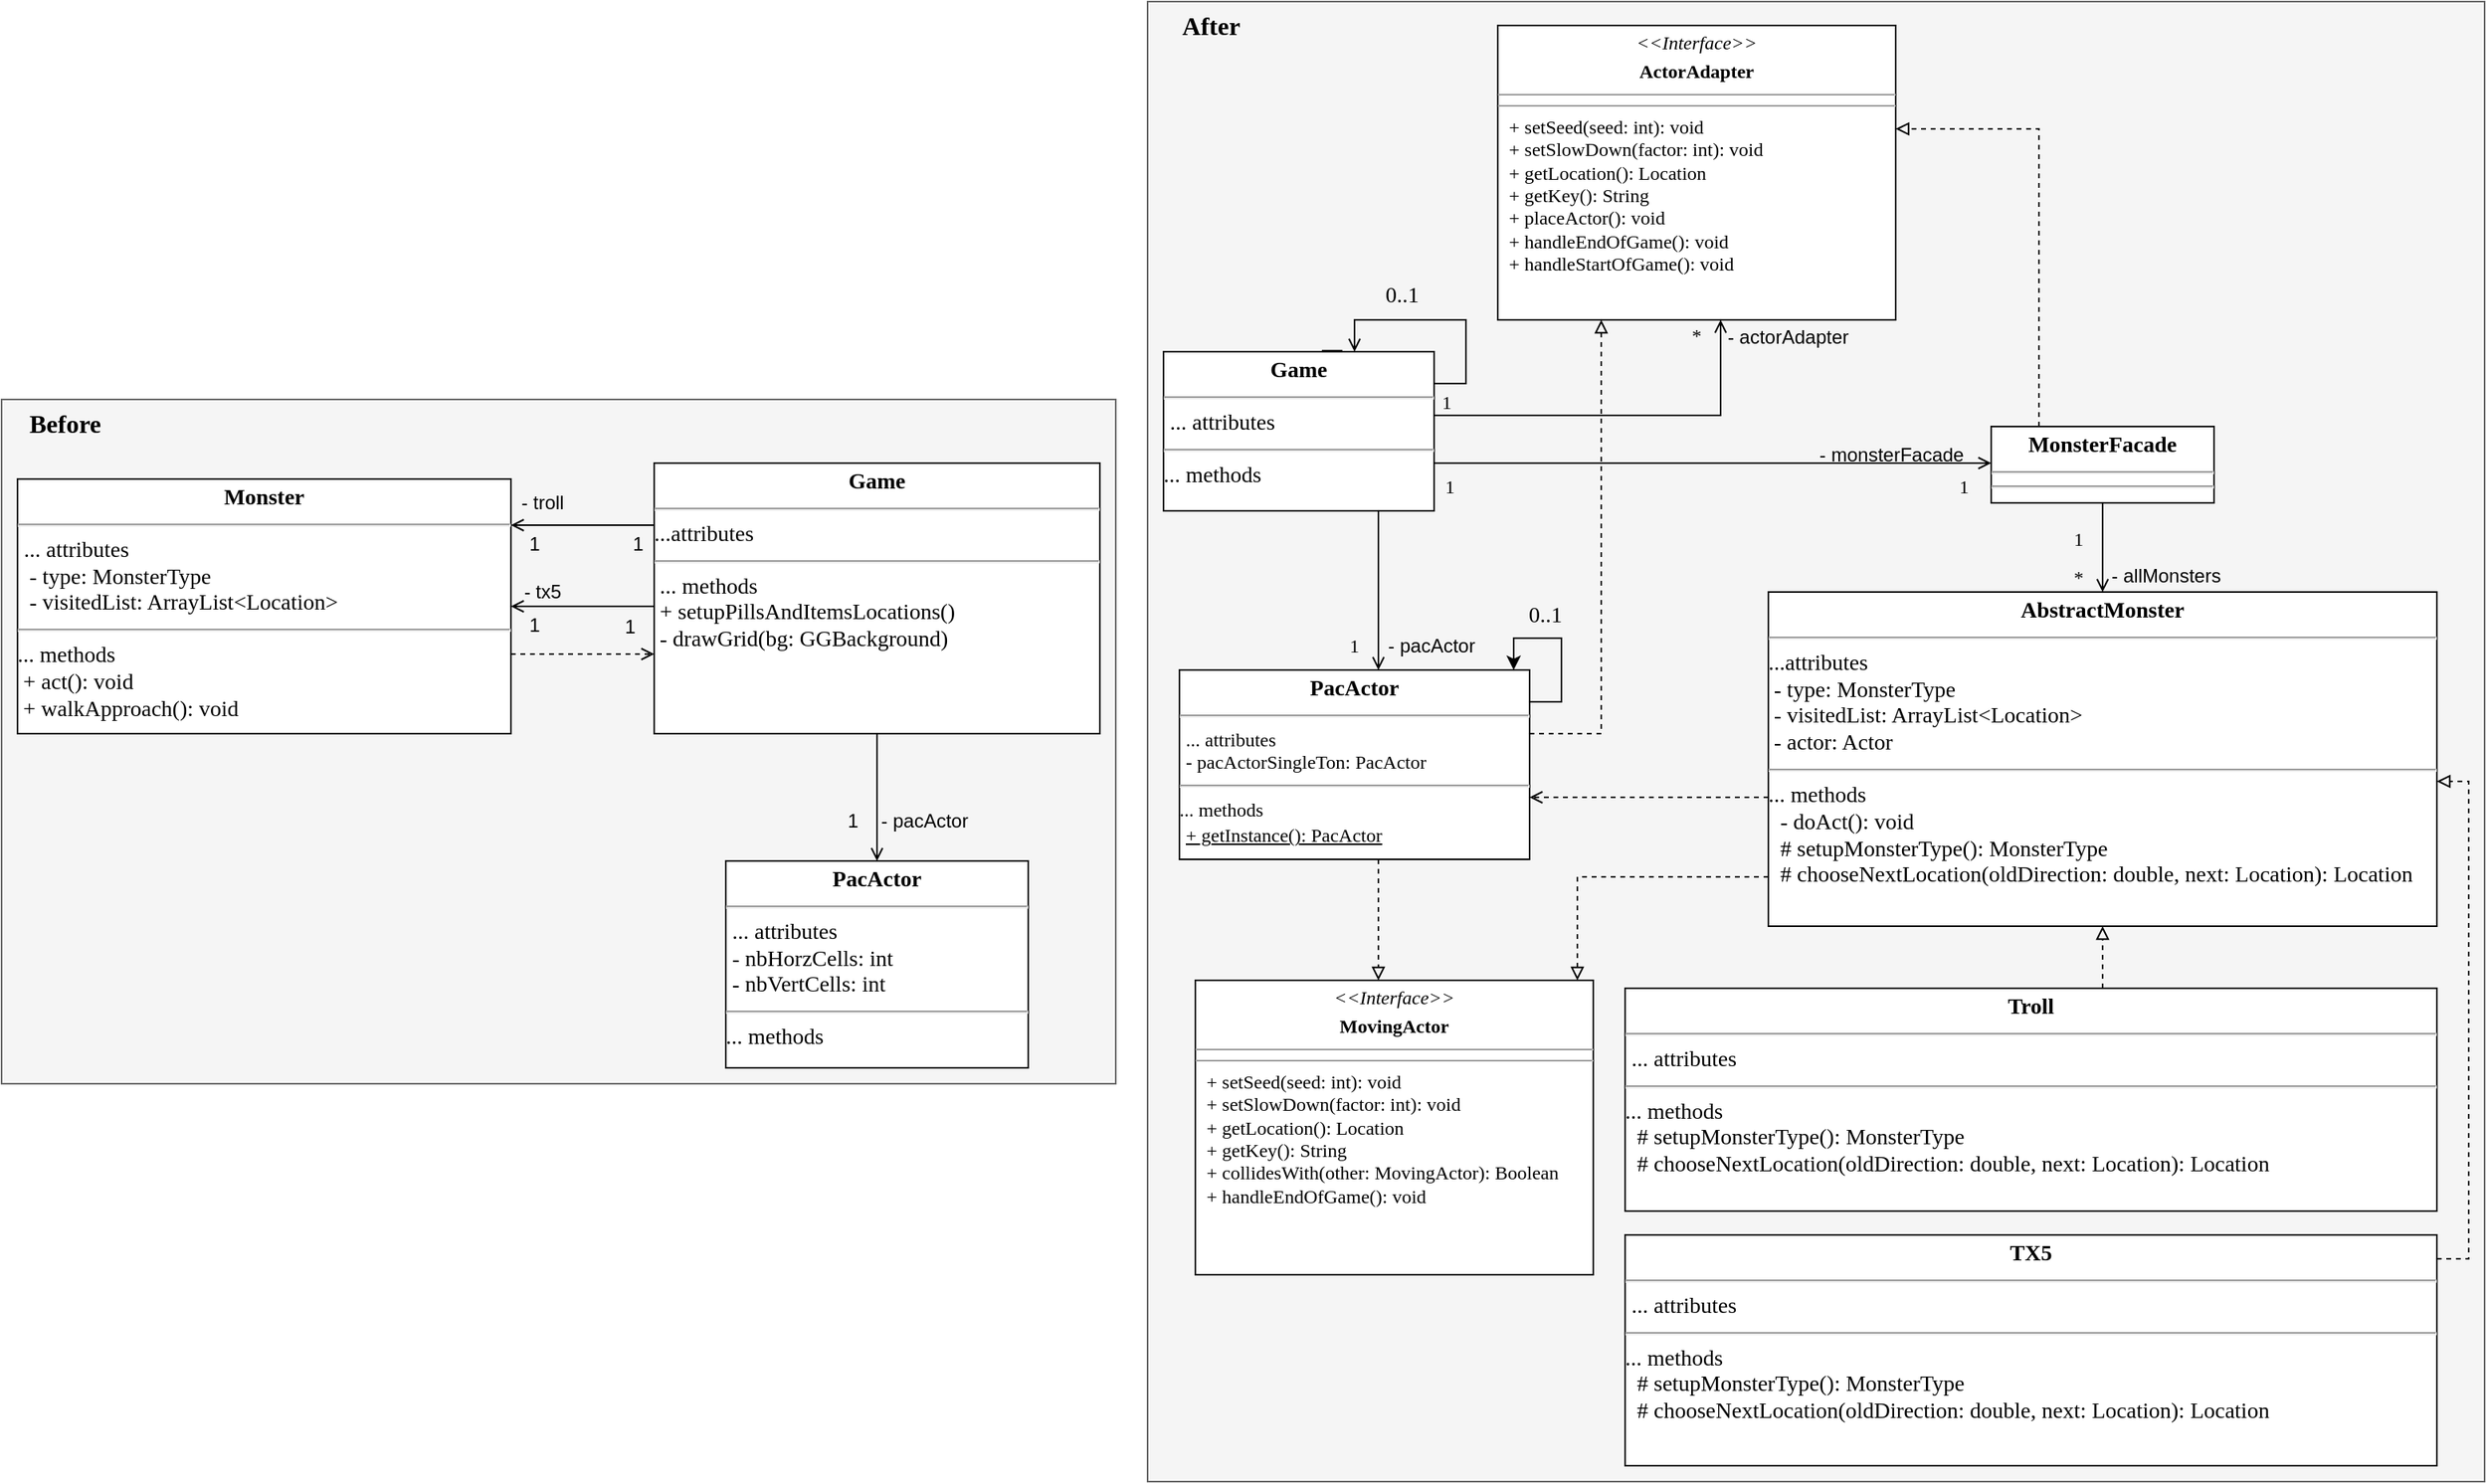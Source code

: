 <mxfile version="21.3.4" type="device">
  <diagram name="Page-1" id="3EWHXm--91mZoINVdt7k">
    <mxGraphModel dx="1809" dy="1616" grid="1" gridSize="10" guides="1" tooltips="1" connect="1" arrows="1" fold="1" page="1" pageScale="1" pageWidth="850" pageHeight="1100" math="0" shadow="0">
      <root>
        <mxCell id="0" />
        <mxCell id="1" parent="0" />
        <mxCell id="4dwq4YejsQgadZ0Mm-On-6" value="" style="rounded=0;whiteSpace=wrap;html=1;strokeColor=#666666;fillColor=#f5f5f5;fontColor=#333333;movable=1;resizable=1;rotatable=1;deletable=1;editable=1;locked=0;connectable=1;" parent="1" vertex="1">
          <mxGeometry x="510" y="-110" width="840" height="930" as="geometry" />
        </mxCell>
        <mxCell id="4dwq4YejsQgadZ0Mm-On-5" value="" style="rounded=0;whiteSpace=wrap;html=1;strokeColor=#666666;fillColor=#f5f5f5;fontColor=#333333;movable=1;resizable=1;rotatable=1;deletable=1;editable=1;locked=0;connectable=1;" parent="1" vertex="1">
          <mxGeometry x="-210" y="140" width="700" height="430" as="geometry" />
        </mxCell>
        <mxCell id="UMF83Tj327hu3HLDuz1h-2" value="&lt;p style=&quot;margin: 4px 0px 0px; text-align: center; font-size: 14px;&quot;&gt;&lt;font style=&quot;font-size: 14px;&quot;&gt;&lt;b style=&quot;font-size: 14px;&quot;&gt;Game&lt;/b&gt;&lt;/font&gt;&lt;/p&gt;&lt;hr style=&quot;font-size: 14px;&quot;&gt;&lt;div&gt;&lt;font style=&quot;font-size: 14px;&quot;&gt;...attributes&lt;/font&gt;&lt;/div&gt;&lt;hr style=&quot;font-size: 14px;&quot;&gt;&lt;div&gt;&amp;nbsp;... methods&lt;/div&gt;&lt;div&gt;&amp;nbsp;+ setupPillsAndItemsLocations()&lt;/div&gt;&lt;div&gt;&amp;nbsp;- drawGrid(bg: GGBackground)&lt;br&gt;&lt;/div&gt;" style="verticalAlign=top;align=left;overflow=fill;fontSize=14;fontFamily=Roboto Mono;html=1;whiteSpace=wrap;fontSource=https%3A%2F%2Ffonts.googleapis.com%2Fcss%3Ffamily%3DRoboto%2BMono;" parent="1" vertex="1">
          <mxGeometry x="200" y="180" width="280" height="170" as="geometry" />
        </mxCell>
        <mxCell id="4dwq4YejsQgadZ0Mm-On-1" style="edgeStyle=orthogonalEdgeStyle;rounded=0;orthogonalLoop=1;jettySize=auto;html=1;entryX=0.661;entryY=-0.006;entryDx=0;entryDy=0;entryPerimeter=0;startArrow=open;startFill=0;endArrow=none;endFill=0;fontSize=14;fontFamily=Roboto Mono;fontSource=https%3A%2F%2Ffonts.googleapis.com%2Fcss%3Ffamily%3DRoboto%2BMono;" parent="1" source="UMF83Tj327hu3HLDuz1h-4" target="UMF83Tj327hu3HLDuz1h-4" edge="1">
          <mxGeometry relative="1" as="geometry">
            <mxPoint x="900" y="200" as="targetPoint" />
            <Array as="points">
              <mxPoint x="640" y="90" />
              <mxPoint x="710" y="90" />
              <mxPoint x="710" y="130" />
              <mxPoint x="620" y="130" />
              <mxPoint x="620" y="109" />
            </Array>
          </mxGeometry>
        </mxCell>
        <mxCell id="Rx_yjXkieRfEPGiSi-9z-6" style="rounded=0;orthogonalLoop=1;jettySize=auto;html=1;endArrow=open;endFill=0;edgeStyle=orthogonalEdgeStyle;" edge="1" parent="1" source="UMF83Tj327hu3HLDuz1h-4" target="Rx_yjXkieRfEPGiSi-9z-2">
          <mxGeometry relative="1" as="geometry">
            <Array as="points">
              <mxPoint x="800" y="180" />
              <mxPoint x="800" y="180" />
            </Array>
          </mxGeometry>
        </mxCell>
        <mxCell id="Rx_yjXkieRfEPGiSi-9z-40" style="edgeStyle=orthogonalEdgeStyle;rounded=0;orthogonalLoop=1;jettySize=auto;html=1;endArrow=open;endFill=0;" edge="1" parent="1" source="UMF83Tj327hu3HLDuz1h-4" target="Rx_yjXkieRfEPGiSi-9z-37">
          <mxGeometry relative="1" as="geometry">
            <Array as="points">
              <mxPoint x="870" y="150" />
            </Array>
          </mxGeometry>
        </mxCell>
        <mxCell id="UMF83Tj327hu3HLDuz1h-4" value="&lt;p style=&quot;margin: 4px 0px 0px; text-align: center; font-size: 14px;&quot;&gt;&lt;font style=&quot;font-size: 14px;&quot;&gt;&lt;b style=&quot;font-size: 14px;&quot;&gt;Game&lt;/b&gt;&lt;/font&gt;&lt;/p&gt;&lt;hr style=&quot;font-size: 14px;&quot;&gt;&lt;p style=&quot;margin: 0px 0px 0px 4px; font-size: 14px;&quot;&gt;&lt;font style=&quot;font-size: 14px;&quot;&gt;... attributes&lt;br&gt;&lt;/font&gt;&lt;/p&gt;&lt;hr style=&quot;font-size: 14px;&quot;&gt;... methods&lt;p style=&quot;margin: 0px 0px 0px 4px; font-size: 14px;&quot;&gt;&lt;font style=&quot;font-size: 14px;&quot;&gt;&lt;u style=&quot;font-size: 14px;&quot;&gt;&lt;br style=&quot;font-size: 14px;&quot;&gt;&lt;/u&gt;&lt;/font&gt;&lt;/p&gt;" style="verticalAlign=top;align=left;overflow=fill;fontSize=14;fontFamily=Roboto Mono;html=1;whiteSpace=wrap;fontSource=https%3A%2F%2Ffonts.googleapis.com%2Fcss%3Ffamily%3DRoboto%2BMono;" parent="1" vertex="1">
          <mxGeometry x="520" y="110" width="170" height="100" as="geometry" />
        </mxCell>
        <mxCell id="4dwq4YejsQgadZ0Mm-On-2" value="0..1" style="text;html=1;strokeColor=none;fillColor=none;align=center;verticalAlign=middle;whiteSpace=wrap;rounded=0;fontSize=14;fontFamily=Roboto Mono;fontSource=https%3A%2F%2Ffonts.googleapis.com%2Fcss%3Ffamily%3DRoboto%2BMono;" parent="1" vertex="1">
          <mxGeometry x="640" y="60" width="60" height="30" as="geometry" />
        </mxCell>
        <mxCell id="4dwq4YejsQgadZ0Mm-On-3" value="Before" style="text;html=1;strokeColor=none;fillColor=none;align=center;verticalAlign=middle;whiteSpace=wrap;rounded=0;fontFamily=Roboto Mono;fontSource=https%3A%2F%2Ffonts.googleapis.com%2Fcss%3Ffamily%3DRoboto%2BMono;fontStyle=1;fontSize=16;" parent="1" vertex="1">
          <mxGeometry x="-200" y="140" width="60" height="30" as="geometry" />
        </mxCell>
        <mxCell id="4dwq4YejsQgadZ0Mm-On-4" value="After" style="text;html=1;strokeColor=none;fillColor=none;align=center;verticalAlign=middle;whiteSpace=wrap;rounded=0;fontFamily=Roboto Mono;fontSource=https%3A%2F%2Ffonts.googleapis.com%2Fcss%3Ffamily%3DRoboto%2BMono;fontStyle=1;fontSize=16;" parent="1" vertex="1">
          <mxGeometry x="520" y="-110" width="60" height="30" as="geometry" />
        </mxCell>
        <mxCell id="Rx_yjXkieRfEPGiSi-9z-35" style="edgeStyle=orthogonalEdgeStyle;rounded=0;orthogonalLoop=1;jettySize=auto;html=1;endArrow=block;endFill=0;dashed=1;" edge="1" parent="1" source="Rx_yjXkieRfEPGiSi-9z-1" target="Rx_yjXkieRfEPGiSi-9z-34">
          <mxGeometry relative="1" as="geometry">
            <Array as="points">
              <mxPoint x="655" y="490" />
              <mxPoint x="655" y="490" />
            </Array>
          </mxGeometry>
        </mxCell>
        <mxCell id="Rx_yjXkieRfEPGiSi-9z-48" style="edgeStyle=orthogonalEdgeStyle;rounded=0;orthogonalLoop=1;jettySize=auto;html=1;dashed=1;endArrow=block;endFill=0;" edge="1" parent="1" source="Rx_yjXkieRfEPGiSi-9z-1" target="Rx_yjXkieRfEPGiSi-9z-37">
          <mxGeometry relative="1" as="geometry">
            <Array as="points">
              <mxPoint x="795" y="350" />
            </Array>
          </mxGeometry>
        </mxCell>
        <mxCell id="Rx_yjXkieRfEPGiSi-9z-1" value="&lt;p style=&quot;margin: 4px 0px 0px; text-align: center; font-size: 14px;&quot;&gt;&lt;font style=&quot;font-size: 14px;&quot;&gt;&lt;b style=&quot;font-size: 14px;&quot;&gt;PacActor&lt;/b&gt;&lt;/font&gt;&lt;/p&gt;&lt;hr style=&quot;font-size: 14px;&quot;&gt;&lt;p style=&quot;margin: 0px 0px 0px 4px; font-size: 12px;&quot;&gt;&lt;font style=&quot;font-size: 12px;&quot;&gt;... attributes&lt;/font&gt;&lt;/p&gt;&lt;p style=&quot;margin: 0px 0px 0px 4px; font-size: 12px;&quot;&gt;&lt;font style=&quot;font-size: 12px;&quot;&gt;- pacActorSingleTon: PacActor&lt;br&gt;&lt;/font&gt;&lt;/p&gt;&lt;hr style=&quot;font-size: 12px;&quot;&gt;&lt;font style=&quot;font-size: 12px;&quot;&gt;... methods&lt;br&gt;&lt;/font&gt;&lt;p style=&quot;margin: 0px 0px 0px 4px; font-size: 12px;&quot;&gt;&lt;font style=&quot;font-size: 12px;&quot;&gt;&lt;u&gt;+ getInstance(): PacActor&lt;/u&gt;&lt;/font&gt;&lt;font style=&quot;font-size: 14px;&quot;&gt;&lt;span style=&quot;font-size: 14px;&quot;&gt;&lt;/span&gt;&lt;u style=&quot;font-size: 14px;&quot;&gt;&lt;br style=&quot;font-size: 14px;&quot;&gt;&lt;/u&gt;&lt;/font&gt;&lt;/p&gt;&lt;p style=&quot;margin: 0px 0px 0px 4px; font-size: 14px;&quot;&gt;&lt;font style=&quot;font-size: 14px;&quot;&gt;&lt;u style=&quot;font-size: 14px;&quot;&gt;&lt;br style=&quot;font-size: 14px;&quot;&gt;&lt;/u&gt;&lt;/font&gt;&lt;/p&gt;" style="verticalAlign=top;align=left;overflow=fill;fontSize=14;fontFamily=Roboto Mono;html=1;whiteSpace=wrap;fontSource=https%3A%2F%2Ffonts.googleapis.com%2Fcss%3Ffamily%3DRoboto%2BMono;" vertex="1" parent="1">
          <mxGeometry x="530" y="310" width="220" height="119" as="geometry" />
        </mxCell>
        <mxCell id="Rx_yjXkieRfEPGiSi-9z-41" style="edgeStyle=orthogonalEdgeStyle;rounded=0;orthogonalLoop=1;jettySize=auto;html=1;endArrow=block;endFill=0;dashed=1;" edge="1" parent="1" source="Rx_yjXkieRfEPGiSi-9z-2" target="Rx_yjXkieRfEPGiSi-9z-37">
          <mxGeometry relative="1" as="geometry">
            <Array as="points">
              <mxPoint x="1070" y="-30" />
            </Array>
          </mxGeometry>
        </mxCell>
        <mxCell id="Rx_yjXkieRfEPGiSi-9z-2" value="&lt;p style=&quot;margin: 4px 0px 0px; text-align: center; font-size: 14px;&quot;&gt;&lt;font style=&quot;font-size: 14px;&quot;&gt;&lt;b style=&quot;font-size: 14px;&quot;&gt;MonsterFacade&lt;/b&gt;&lt;/font&gt;&lt;/p&gt;&lt;hr style=&quot;font-size: 14px;&quot;&gt;&lt;hr style=&quot;font-size: 14px;&quot;&gt;" style="verticalAlign=top;align=left;overflow=fill;fontSize=14;fontFamily=Roboto Mono;html=1;whiteSpace=wrap;fontSource=https%3A%2F%2Ffonts.googleapis.com%2Fcss%3Ffamily%3DRoboto%2BMono;" vertex="1" parent="1">
          <mxGeometry x="1040" y="157" width="140" height="48" as="geometry" />
        </mxCell>
        <mxCell id="Rx_yjXkieRfEPGiSi-9z-5" style="edgeStyle=orthogonalEdgeStyle;rounded=0;orthogonalLoop=1;jettySize=auto;html=1;dashed=1;endArrow=open;endFill=0;" edge="1" parent="1" source="Rx_yjXkieRfEPGiSi-9z-4" target="Rx_yjXkieRfEPGiSi-9z-1">
          <mxGeometry relative="1" as="geometry">
            <Array as="points">
              <mxPoint x="830" y="390" />
              <mxPoint x="830" y="390" />
            </Array>
          </mxGeometry>
        </mxCell>
        <mxCell id="Rx_yjXkieRfEPGiSi-9z-36" style="edgeStyle=orthogonalEdgeStyle;rounded=0;orthogonalLoop=1;jettySize=auto;html=1;elbow=vertical;endArrow=block;endFill=0;dashed=1;" edge="1" parent="1" source="Rx_yjXkieRfEPGiSi-9z-4" target="Rx_yjXkieRfEPGiSi-9z-34">
          <mxGeometry relative="1" as="geometry">
            <Array as="points">
              <mxPoint x="780" y="440" />
            </Array>
          </mxGeometry>
        </mxCell>
        <mxCell id="Rx_yjXkieRfEPGiSi-9z-4" value="&lt;p style=&quot;margin: 4px 0px 0px; text-align: center; font-size: 14px;&quot;&gt;&lt;font style=&quot;font-size: 14px;&quot;&gt;&lt;b style=&quot;font-size: 14px;&quot;&gt;AbstractMonster&lt;/b&gt;&lt;/font&gt;&lt;/p&gt;&lt;hr style=&quot;font-size: 14px;&quot;&gt;&lt;div&gt;&lt;font style=&quot;font-size: 14px;&quot;&gt;...attributes&lt;br&gt;&lt;/font&gt;&lt;/div&gt;&lt;div&gt;&lt;font style=&quot;font-size: 14px;&quot;&gt;&amp;nbsp;- type: MonsterType&lt;br&gt;&amp;nbsp;- visitedList: ArrayList&amp;lt;Location&amp;gt;&lt;/font&gt;&lt;/div&gt;&lt;div&gt;&lt;font style=&quot;font-size: 14px;&quot;&gt;&amp;nbsp;- actor: Actor&lt;br&gt;&lt;/font&gt;&lt;/div&gt;&lt;hr style=&quot;font-size: 14px;&quot;&gt;... methods&lt;br&gt;&lt;p style=&quot;margin: 0px 0px 0px 4px; font-size: 14px;&quot;&gt;&lt;font style=&quot;font-size: 14px;&quot;&gt;&amp;nbsp;- doAct(&lt;/font&gt;&lt;font style=&quot;font-size: 14px;&quot;&gt;&lt;span style=&quot;font-size: 14px;&quot;&gt;): void&lt;/span&gt;&lt;span style=&quot;font-size: 14px;&quot;&gt;&lt;/span&gt;&lt;/font&gt;&lt;/p&gt;&lt;p style=&quot;margin: 0px 0px 0px 4px; font-size: 14px;&quot;&gt;&lt;font style=&quot;font-size: 14px;&quot;&gt;&lt;span style=&quot;font-size: 14px;&quot;&gt;&amp;nbsp;# setupMonsterType(): MonsterType&lt;/span&gt;&lt;/font&gt;&lt;/p&gt;&lt;p style=&quot;margin: 0px 0px 0px 4px; font-size: 14px;&quot;&gt;&lt;font style=&quot;font-size: 14px;&quot;&gt;&amp;nbsp;# chooseNextLocation(oldDirection: double, &lt;/font&gt;&lt;font style=&quot;font-size: 14px;&quot;&gt;&lt;span style=&quot;font-size: 14px;&quot;&gt;next&lt;/span&gt;&lt;/font&gt;&lt;font style=&quot;font-size: 14px;&quot;&gt;&lt;span style=&quot;font-size: 14px;&quot;&gt;: Location): Location&lt;br&gt;&lt;/span&gt;&lt;/font&gt;&lt;/p&gt;" style="verticalAlign=top;align=left;overflow=fill;fontSize=14;fontFamily=Roboto Mono;html=1;whiteSpace=wrap;fontSource=https%3A%2F%2Ffonts.googleapis.com%2Fcss%3Ffamily%3DRoboto%2BMono;" vertex="1" parent="1">
          <mxGeometry x="900" y="261" width="420" height="210" as="geometry" />
        </mxCell>
        <mxCell id="Rx_yjXkieRfEPGiSi-9z-7" style="edgeStyle=orthogonalEdgeStyle;rounded=0;orthogonalLoop=1;jettySize=auto;html=1;endArrow=open;endFill=0;" edge="1" parent="1" source="Rx_yjXkieRfEPGiSi-9z-2" target="Rx_yjXkieRfEPGiSi-9z-4">
          <mxGeometry relative="1" as="geometry">
            <mxPoint x="615" y="220" as="sourcePoint" />
            <mxPoint x="616" y="269" as="targetPoint" />
            <Array as="points">
              <mxPoint x="1110" y="240" />
              <mxPoint x="1110" y="240" />
            </Array>
          </mxGeometry>
        </mxCell>
        <mxCell id="Rx_yjXkieRfEPGiSi-9z-8" value="1" style="text;html=1;strokeColor=none;fillColor=none;align=center;verticalAlign=middle;whiteSpace=wrap;rounded=0;fontFamily=Roboto Mono;fontSource=https%3A%2F%2Ffonts.googleapis.com%2Fcss%3Ffamily%3DRoboto%2BMono;" vertex="1" parent="1">
          <mxGeometry x="1085" y="216" width="20" height="23" as="geometry" />
        </mxCell>
        <mxCell id="Rx_yjXkieRfEPGiSi-9z-9" value="*" style="text;html=1;strokeColor=none;fillColor=none;align=center;verticalAlign=middle;whiteSpace=wrap;rounded=0;fontFamily=Roboto Mono;fontSource=https%3A%2F%2Ffonts.googleapis.com%2Fcss%3Ffamily%3DRoboto%2BMono;" vertex="1" parent="1">
          <mxGeometry x="1085" y="237" width="20" height="30" as="geometry" />
        </mxCell>
        <mxCell id="Rx_yjXkieRfEPGiSi-9z-12" value="&lt;p style=&quot;margin: 4px 0px 0px; text-align: center; font-size: 14px;&quot;&gt;&lt;font style=&quot;font-size: 14px;&quot;&gt;&lt;b style=&quot;font-size: 14px;&quot;&gt;Troll&lt;/b&gt;&lt;/font&gt;&lt;/p&gt;&lt;hr style=&quot;font-size: 14px;&quot;&gt;&lt;p style=&quot;margin: 0px 0px 0px 4px; font-size: 14px;&quot;&gt;&lt;font style=&quot;font-size: 14px;&quot;&gt;... attributes&lt;br&gt;&lt;/font&gt;&lt;/p&gt;&lt;hr style=&quot;font-size: 14px;&quot;&gt;... methods&lt;p style=&quot;margin: 0px 0px 0px 4px; font-size: 14px;&quot;&gt;&lt;font style=&quot;font-size: 14px;&quot;&gt;&lt;span style=&quot;font-size: 14px;&quot;&gt;&amp;nbsp;# setupMonsterType(): MonsterType&lt;/span&gt;&lt;/font&gt;&lt;/p&gt;&lt;p style=&quot;margin: 0px 0px 0px 4px; font-size: 14px;&quot;&gt;&lt;font style=&quot;font-size: 14px;&quot;&gt;&amp;nbsp;# chooseNextLocation(oldDirection: double, next: Location): Location&lt;/font&gt;&lt;/p&gt;" style="verticalAlign=top;align=left;overflow=fill;fontSize=14;fontFamily=Roboto Mono;html=1;whiteSpace=wrap;fontSource=https%3A%2F%2Ffonts.googleapis.com%2Fcss%3Ffamily%3DRoboto%2BMono;" vertex="1" parent="1">
          <mxGeometry x="810" y="510" width="510" height="140" as="geometry" />
        </mxCell>
        <mxCell id="Rx_yjXkieRfEPGiSi-9z-13" style="edgeStyle=orthogonalEdgeStyle;rounded=0;orthogonalLoop=1;jettySize=auto;html=1;endArrow=block;endFill=0;dashed=1;" edge="1" parent="1" source="Rx_yjXkieRfEPGiSi-9z-12" target="Rx_yjXkieRfEPGiSi-9z-4">
          <mxGeometry relative="1" as="geometry">
            <mxPoint x="940" y="547.5" as="sourcePoint" />
            <mxPoint x="1065" y="490" as="targetPoint" />
            <Array as="points">
              <mxPoint x="1110" y="500" />
              <mxPoint x="1110" y="500" />
            </Array>
          </mxGeometry>
        </mxCell>
        <mxCell id="Rx_yjXkieRfEPGiSi-9z-14" value="&lt;p style=&quot;margin: 4px 0px 0px; text-align: center; font-size: 14px;&quot;&gt;&lt;b&gt;TX5&lt;/b&gt;&lt;/p&gt;&lt;hr style=&quot;font-size: 14px;&quot;&gt;&lt;p style=&quot;margin: 0px 0px 0px 4px; font-size: 14px;&quot;&gt;&lt;font style=&quot;font-size: 14px;&quot;&gt;... attributes&lt;br&gt;&lt;/font&gt;&lt;/p&gt;&lt;hr style=&quot;font-size: 14px;&quot;&gt;... methods&lt;p style=&quot;margin: 0px 0px 0px 4px; font-size: 14px;&quot;&gt;&lt;font style=&quot;font-size: 14px;&quot;&gt;&lt;span style=&quot;font-size: 14px;&quot;&gt;&amp;nbsp;# setupMonsterType(): MonsterType&lt;/span&gt;&lt;/font&gt;&lt;/p&gt;&lt;p style=&quot;margin: 0px 0px 0px 4px; font-size: 14px;&quot;&gt;&lt;font style=&quot;font-size: 14px;&quot;&gt;&amp;nbsp;# chooseNextLocation(oldDirection: double, next: Location): Location&lt;/font&gt;&lt;/p&gt;" style="verticalAlign=top;align=left;overflow=fill;fontSize=14;fontFamily=Roboto Mono;html=1;whiteSpace=wrap;fontSource=https%3A%2F%2Ffonts.googleapis.com%2Fcss%3Ffamily%3DRoboto%2BMono;" vertex="1" parent="1">
          <mxGeometry x="810" y="665" width="510" height="145" as="geometry" />
        </mxCell>
        <mxCell id="Rx_yjXkieRfEPGiSi-9z-15" style="edgeStyle=orthogonalEdgeStyle;rounded=0;orthogonalLoop=1;jettySize=auto;html=1;endArrow=block;endFill=0;dashed=1;" edge="1" parent="1" source="Rx_yjXkieRfEPGiSi-9z-14" target="Rx_yjXkieRfEPGiSi-9z-4">
          <mxGeometry relative="1" as="geometry">
            <mxPoint x="1190" y="537.5" as="sourcePoint" />
            <mxPoint x="1120" y="477.5" as="targetPoint" />
            <Array as="points">
              <mxPoint x="1340" y="680" />
              <mxPoint x="1340" y="380" />
            </Array>
          </mxGeometry>
        </mxCell>
        <mxCell id="Rx_yjXkieRfEPGiSi-9z-16" style="rounded=0;orthogonalLoop=1;jettySize=auto;html=1;endArrow=open;endFill=0;edgeStyle=orthogonalEdgeStyle;" edge="1" parent="1" source="UMF83Tj327hu3HLDuz1h-4" target="Rx_yjXkieRfEPGiSi-9z-1">
          <mxGeometry relative="1" as="geometry">
            <mxPoint x="616" y="220" as="sourcePoint" />
            <mxPoint x="616" y="268" as="targetPoint" />
            <Array as="points">
              <mxPoint x="655" y="230" />
              <mxPoint x="655" y="230" />
            </Array>
          </mxGeometry>
        </mxCell>
        <mxCell id="Rx_yjXkieRfEPGiSi-9z-17" value="&lt;p style=&quot;margin: 4px 0px 0px; text-align: center; font-size: 14px;&quot;&gt;&lt;font style=&quot;font-size: 14px;&quot;&gt;&lt;b style=&quot;font-size: 14px;&quot;&gt;PacActor&lt;/b&gt;&lt;/font&gt;&lt;/p&gt;&lt;hr style=&quot;font-size: 14px;&quot;&gt;&lt;p style=&quot;margin: 0px 0px 0px 4px; font-size: 14px;&quot;&gt;&lt;font style=&quot;font-size: 14px;&quot;&gt;... attributes&lt;br&gt;&lt;/font&gt;&lt;/p&gt;&lt;p style=&quot;margin: 0px 0px 0px 4px; font-size: 14px;&quot;&gt;-&lt;font style=&quot;font-size: 14px;&quot;&gt; nbHorzCells: &lt;/font&gt;&lt;font style=&quot;font-size: 14px;&quot;&gt;int&lt;/font&gt;&lt;br&gt;&lt;font style=&quot;font-size: 14px;&quot;&gt;- nbVertCells: &lt;/font&gt;&lt;font style=&quot;font-size: 14px;&quot;&gt;int&lt;/font&gt;&lt;/p&gt;&lt;hr style=&quot;font-size: 14px;&quot;&gt;... methods" style="verticalAlign=top;align=left;overflow=fill;fontSize=14;fontFamily=Roboto Mono;html=1;whiteSpace=wrap;fontSource=https%3A%2F%2Ffonts.googleapis.com%2Fcss%3Ffamily%3DRoboto%2BMono;" vertex="1" parent="1">
          <mxGeometry x="245" y="430" width="190" height="130" as="geometry" />
        </mxCell>
        <mxCell id="Rx_yjXkieRfEPGiSi-9z-18" style="rounded=0;orthogonalLoop=1;jettySize=auto;html=1;endArrow=open;endFill=0;" edge="1" parent="1" source="UMF83Tj327hu3HLDuz1h-2" target="Rx_yjXkieRfEPGiSi-9z-17">
          <mxGeometry relative="1" as="geometry">
            <mxPoint x="616" y="290" as="sourcePoint" />
            <mxPoint x="616" y="338" as="targetPoint" />
          </mxGeometry>
        </mxCell>
        <mxCell id="Rx_yjXkieRfEPGiSi-9z-19" value="1" style="text;html=1;strokeColor=none;fillColor=none;align=center;verticalAlign=middle;whiteSpace=wrap;rounded=0;fontFamily=Roboto Mono;fontSource=https%3A%2F%2Ffonts.googleapis.com%2Fcss%3Ffamily%3DRoboto%2BMono;" vertex="1" parent="1">
          <mxGeometry x="690" y="180" width="20" height="30" as="geometry" />
        </mxCell>
        <mxCell id="Rx_yjXkieRfEPGiSi-9z-20" value="1" style="text;html=1;strokeColor=none;fillColor=none;align=center;verticalAlign=middle;whiteSpace=wrap;rounded=0;fontFamily=Roboto Mono;fontSource=https%3A%2F%2Ffonts.googleapis.com%2Fcss%3Ffamily%3DRoboto%2BMono;" vertex="1" parent="1">
          <mxGeometry x="630" y="280" width="20" height="30" as="geometry" />
        </mxCell>
        <mxCell id="Rx_yjXkieRfEPGiSi-9z-21" value="&lt;p style=&quot;margin: 4px 0px 0px; text-align: center; font-size: 14px;&quot;&gt;&lt;font style=&quot;font-size: 14px;&quot;&gt;&lt;b style=&quot;font-size: 14px;&quot;&gt;Monster&lt;/b&gt;&lt;/font&gt;&lt;/p&gt;&lt;hr style=&quot;font-size: 14px;&quot;&gt;&lt;p style=&quot;margin: 0px 0px 0px 4px; font-size: 14px;&quot;&gt;&lt;font style=&quot;font-size: 14px;&quot;&gt;... attributes&lt;br&gt;&lt;/font&gt;&lt;/p&gt;&lt;p style=&quot;margin: 0px 0px 0px 4px; font-size: 14px;&quot;&gt;&amp;nbsp;-&lt;font style=&quot;font-size: 14px;&quot;&gt; type: MonsterType&lt;/font&gt;&lt;/p&gt;&lt;p style=&quot;margin: 0px 0px 0px 4px; font-size: 14px;&quot;&gt;&lt;font style=&quot;font-size: 14px;&quot;&gt;&amp;nbsp;- visitedList: ArrayList&amp;lt;Location&amp;gt;&lt;br&gt;&lt;/font&gt;&lt;/p&gt;&lt;hr style=&quot;font-size: 14px;&quot;&gt;&lt;div&gt;... methods&lt;/div&gt;&lt;div&gt;&amp;nbsp;+ act(): void&lt;/div&gt;&lt;div&gt;&amp;nbsp;+ walkApproach(): void&lt;br&gt;&lt;/div&gt;" style="verticalAlign=top;align=left;overflow=fill;fontSize=14;fontFamily=Roboto Mono;html=1;whiteSpace=wrap;fontSource=https%3A%2F%2Ffonts.googleapis.com%2Fcss%3Ffamily%3DRoboto%2BMono;" vertex="1" parent="1">
          <mxGeometry x="-200" y="190" width="310" height="160" as="geometry" />
        </mxCell>
        <mxCell id="Rx_yjXkieRfEPGiSi-9z-22" value="" style="endArrow=open;html=1;rounded=0;exitX=0;exitY=0.25;exitDx=0;exitDy=0;edgeStyle=orthogonalEdgeStyle;endFill=0;" edge="1" parent="1" source="UMF83Tj327hu3HLDuz1h-2" target="Rx_yjXkieRfEPGiSi-9z-21">
          <mxGeometry width="50" height="50" relative="1" as="geometry">
            <mxPoint x="-190" y="490" as="sourcePoint" />
            <mxPoint x="-140" y="440" as="targetPoint" />
            <Array as="points">
              <mxPoint x="200" y="219" />
            </Array>
          </mxGeometry>
        </mxCell>
        <mxCell id="Rx_yjXkieRfEPGiSi-9z-23" value="- troll" style="text;html=1;strokeColor=none;fillColor=none;align=center;verticalAlign=middle;whiteSpace=wrap;rounded=0;" vertex="1" parent="1">
          <mxGeometry x="110" y="190" width="40" height="30" as="geometry" />
        </mxCell>
        <mxCell id="Rx_yjXkieRfEPGiSi-9z-24" value="1" style="text;html=1;strokeColor=none;fillColor=none;align=center;verticalAlign=middle;whiteSpace=wrap;rounded=0;" vertex="1" parent="1">
          <mxGeometry x="110" y="216" width="30" height="30" as="geometry" />
        </mxCell>
        <mxCell id="Rx_yjXkieRfEPGiSi-9z-25" value="1" style="text;html=1;strokeColor=none;fillColor=none;align=center;verticalAlign=middle;whiteSpace=wrap;rounded=0;" vertex="1" parent="1">
          <mxGeometry x="175" y="216" width="30" height="30" as="geometry" />
        </mxCell>
        <mxCell id="Rx_yjXkieRfEPGiSi-9z-26" value="" style="endArrow=open;html=1;rounded=0;exitX=0;exitY=0.25;exitDx=0;exitDy=0;edgeStyle=orthogonalEdgeStyle;endFill=0;" edge="1" parent="1" target="Rx_yjXkieRfEPGiSi-9z-21">
          <mxGeometry width="50" height="50" relative="1" as="geometry">
            <mxPoint x="200" y="274" as="sourcePoint" />
            <mxPoint x="29" y="270" as="targetPoint" />
            <Array as="points">
              <mxPoint x="200" y="270" />
            </Array>
          </mxGeometry>
        </mxCell>
        <mxCell id="Rx_yjXkieRfEPGiSi-9z-27" value="1" style="text;html=1;strokeColor=none;fillColor=none;align=center;verticalAlign=middle;whiteSpace=wrap;rounded=0;" vertex="1" parent="1">
          <mxGeometry x="110" y="267" width="30" height="30" as="geometry" />
        </mxCell>
        <mxCell id="Rx_yjXkieRfEPGiSi-9z-28" value="- tx5" style="text;html=1;strokeColor=none;fillColor=none;align=center;verticalAlign=middle;whiteSpace=wrap;rounded=0;" vertex="1" parent="1">
          <mxGeometry x="110" y="246" width="40" height="30" as="geometry" />
        </mxCell>
        <mxCell id="Rx_yjXkieRfEPGiSi-9z-29" value="1" style="text;html=1;strokeColor=none;fillColor=none;align=center;verticalAlign=middle;whiteSpace=wrap;rounded=0;" vertex="1" parent="1">
          <mxGeometry x="170" y="268" width="30" height="30" as="geometry" />
        </mxCell>
        <mxCell id="Rx_yjXkieRfEPGiSi-9z-30" value="- pacActor" style="text;html=1;strokeColor=none;fillColor=none;align=center;verticalAlign=middle;whiteSpace=wrap;rounded=0;" vertex="1" parent="1">
          <mxGeometry x="340" y="390" width="60" height="30" as="geometry" />
        </mxCell>
        <mxCell id="Rx_yjXkieRfEPGiSi-9z-31" value="1" style="text;html=1;strokeColor=none;fillColor=none;align=center;verticalAlign=middle;whiteSpace=wrap;rounded=0;" vertex="1" parent="1">
          <mxGeometry x="310" y="390" width="30" height="30" as="geometry" />
        </mxCell>
        <mxCell id="Rx_yjXkieRfEPGiSi-9z-32" style="edgeStyle=orthogonalEdgeStyle;rounded=0;orthogonalLoop=1;jettySize=auto;html=1;dashed=1;endArrow=open;endFill=0;" edge="1" parent="1" source="Rx_yjXkieRfEPGiSi-9z-21" target="UMF83Tj327hu3HLDuz1h-2">
          <mxGeometry relative="1" as="geometry">
            <mxPoint x="1200" y="370" as="sourcePoint" />
            <mxPoint x="1200" y="315" as="targetPoint" />
            <Array as="points">
              <mxPoint x="180" y="300" />
              <mxPoint x="180" y="300" />
            </Array>
          </mxGeometry>
        </mxCell>
        <mxCell id="Rx_yjXkieRfEPGiSi-9z-34" value="&lt;p style=&quot;margin:0px;margin-top:4px;text-align:center;&quot;&gt;&lt;font data-font-src=&quot;https://fonts.googleapis.com/css?family=Roboto+Mono&quot; face=&quot;Roboto Mono&quot;&gt;&lt;i&gt;&amp;lt;&amp;lt;Interface&amp;gt;&amp;gt;&lt;/i&gt;&lt;/font&gt;&lt;/p&gt;&lt;p style=&quot;margin:0px;margin-top:4px;text-align:center;&quot;&gt;&lt;font data-font-src=&quot;https://fonts.googleapis.com/css?family=Roboto+Mono&quot; face=&quot;Roboto Mono&quot;&gt;&lt;b&gt;MovingActor&lt;/b&gt;&lt;br&gt;&lt;/font&gt;&lt;/p&gt;&lt;hr size=&quot;1&quot;&gt;&lt;hr size=&quot;1&quot;&gt;&lt;p style=&quot;margin:0px;margin-left:4px;&quot;&gt;&lt;font data-font-src=&quot;https://fonts.googleapis.com/css?family=Roboto+Mono&quot; face=&quot;Roboto Mono&quot;&gt;&amp;nbsp;+ setSeed(&lt;/font&gt;&lt;font data-font-src=&quot;https://fonts.googleapis.com/css?family=Roboto+Mono&quot; face=&quot;Roboto Mono&quot;&gt;seed&lt;/font&gt;&lt;font data-font-src=&quot;https://fonts.googleapis.com/css?family=Roboto+Mono&quot; face=&quot;Roboto Mono&quot;&gt;: int): &lt;/font&gt;&lt;font data-font-src=&quot;https://fonts.googleapis.com/css?family=Roboto+Mono&quot; face=&quot;Roboto Mono&quot;&gt;void&lt;/font&gt;&lt;br&gt;&lt;font data-font-src=&quot;https://fonts.googleapis.com/css?family=Roboto+Mono&quot; face=&quot;Roboto Mono&quot;&gt;&amp;nbsp;+ setSlowDown(&lt;/font&gt;&lt;font data-font-src=&quot;https://fonts.googleapis.com/css?family=Roboto+Mono&quot; face=&quot;Roboto Mono&quot;&gt;factor: &lt;/font&gt;&lt;font data-font-src=&quot;https://fonts.googleapis.com/css?family=Roboto+Mono&quot; face=&quot;Roboto Mono&quot;&gt;int): &lt;/font&gt;&lt;font data-font-src=&quot;https://fonts.googleapis.com/css?family=Roboto+Mono&quot; face=&quot;Roboto Mono&quot;&gt;void&lt;/font&gt;&lt;br&gt;&lt;font data-font-src=&quot;https://fonts.googleapis.com/css?family=Roboto+Mono&quot; face=&quot;Roboto Mono&quot;&gt;&amp;nbsp;+ getLocation(): &lt;/font&gt;&lt;font data-font-src=&quot;https://fonts.googleapis.com/css?family=Roboto+Mono&quot; face=&quot;Roboto Mono&quot;&gt;Location&lt;/font&gt;&lt;br&gt;&lt;font data-font-src=&quot;https://fonts.googleapis.com/css?family=Roboto+Mono&quot; face=&quot;Roboto Mono&quot;&gt;&amp;nbsp;+ getKey(): &lt;/font&gt;&lt;font data-font-src=&quot;https://fonts.googleapis.com/css?family=Roboto+Mono&quot; face=&quot;Roboto Mono&quot;&gt;String&lt;/font&gt;&lt;br&gt;&lt;font data-font-src=&quot;https://fonts.googleapis.com/css?family=Roboto+Mono&quot; face=&quot;Roboto Mono&quot;&gt;&amp;nbsp;+ collidesWith(other: &lt;/font&gt;&lt;font data-font-src=&quot;https://fonts.googleapis.com/css?family=Roboto+Mono&quot; face=&quot;Roboto Mono&quot;&gt;MovingActor&lt;/font&gt;&lt;font data-font-src=&quot;https://fonts.googleapis.com/css?family=Roboto+Mono&quot; face=&quot;Roboto Mono&quot;&gt;): &lt;/font&gt;&lt;font data-font-src=&quot;https://fonts.googleapis.com/css?family=Roboto+Mono&quot; face=&quot;Roboto Mono&quot;&gt;Boolean&lt;/font&gt;&lt;/p&gt;&lt;p style=&quot;margin:0px;margin-left:4px;&quot;&gt;&lt;font data-font-src=&quot;https://fonts.googleapis.com/css?family=Roboto+Mono&quot; face=&quot;Roboto Mono&quot;&gt;&amp;nbsp;+ handleEndOfGame(): void&lt;br&gt;&lt;/font&gt;&lt;/p&gt;" style="verticalAlign=top;align=left;overflow=fill;fontSize=12;fontFamily=Helvetica;html=1;whiteSpace=wrap;" vertex="1" parent="1">
          <mxGeometry x="540" y="505" width="250" height="185" as="geometry" />
        </mxCell>
        <mxCell id="Rx_yjXkieRfEPGiSi-9z-37" value="&lt;p style=&quot;margin:0px;margin-top:4px;text-align:center;&quot;&gt;&lt;font data-font-src=&quot;https://fonts.googleapis.com/css?family=Roboto+Mono&quot; face=&quot;Roboto Mono&quot;&gt;&lt;i&gt;&amp;lt;&amp;lt;Interface&amp;gt;&amp;gt;&lt;/i&gt;&lt;/font&gt;&lt;/p&gt;&lt;p style=&quot;margin:0px;margin-top:4px;text-align:center;&quot;&gt;&lt;font data-font-src=&quot;https://fonts.googleapis.com/css?family=Roboto+Mono&quot; face=&quot;Roboto Mono&quot;&gt;&lt;b&gt;ActorAdapter&lt;/b&gt;&lt;br&gt;&lt;/font&gt;&lt;/p&gt;&lt;hr size=&quot;1&quot;&gt;&lt;hr size=&quot;1&quot;&gt;&lt;p style=&quot;margin:0px;margin-left:4px;&quot;&gt;&lt;font data-font-src=&quot;https://fonts.googleapis.com/css?family=Roboto+Mono&quot; face=&quot;Roboto Mono&quot;&gt;&amp;nbsp;+ setSeed(&lt;/font&gt;&lt;font data-font-src=&quot;https://fonts.googleapis.com/css?family=Roboto+Mono&quot; face=&quot;Roboto Mono&quot;&gt;seed&lt;/font&gt;&lt;font data-font-src=&quot;https://fonts.googleapis.com/css?family=Roboto+Mono&quot; face=&quot;Roboto Mono&quot;&gt;: int): &lt;/font&gt;&lt;font data-font-src=&quot;https://fonts.googleapis.com/css?family=Roboto+Mono&quot; face=&quot;Roboto Mono&quot;&gt;void&lt;/font&gt;&lt;br&gt;&lt;font data-font-src=&quot;https://fonts.googleapis.com/css?family=Roboto+Mono&quot; face=&quot;Roboto Mono&quot;&gt;&amp;nbsp;+ setSlowDown(&lt;/font&gt;&lt;font data-font-src=&quot;https://fonts.googleapis.com/css?family=Roboto+Mono&quot; face=&quot;Roboto Mono&quot;&gt;factor: &lt;/font&gt;&lt;font data-font-src=&quot;https://fonts.googleapis.com/css?family=Roboto+Mono&quot; face=&quot;Roboto Mono&quot;&gt;int): &lt;/font&gt;&lt;font data-font-src=&quot;https://fonts.googleapis.com/css?family=Roboto+Mono&quot; face=&quot;Roboto Mono&quot;&gt;void&lt;/font&gt;&lt;br&gt;&lt;font data-font-src=&quot;https://fonts.googleapis.com/css?family=Roboto+Mono&quot; face=&quot;Roboto Mono&quot;&gt;&amp;nbsp;+ getLocation(): &lt;/font&gt;&lt;font data-font-src=&quot;https://fonts.googleapis.com/css?family=Roboto+Mono&quot; face=&quot;Roboto Mono&quot;&gt;Location&lt;/font&gt;&lt;br&gt;&lt;font data-font-src=&quot;https://fonts.googleapis.com/css?family=Roboto+Mono&quot; face=&quot;Roboto Mono&quot;&gt;&amp;nbsp;+ getKey(): &lt;/font&gt;&lt;font data-font-src=&quot;https://fonts.googleapis.com/css?family=Roboto+Mono&quot; face=&quot;Roboto Mono&quot;&gt;String&lt;/font&gt;&lt;/p&gt;&lt;p style=&quot;margin:0px;margin-left:4px;&quot;&gt;&lt;font data-font-src=&quot;https://fonts.googleapis.com/css?family=Roboto+Mono&quot; face=&quot;Roboto Mono&quot;&gt;&amp;nbsp;+ placeActor(): void&lt;br&gt;&lt;/font&gt;&lt;/p&gt;&lt;font data-font-src=&quot;https://fonts.googleapis.com/css?family=Roboto+Mono&quot; face=&quot;Roboto Mono&quot;&gt;&lt;/font&gt;&lt;p style=&quot;margin:0px;margin-left:4px;&quot;&gt;&lt;font data-font-src=&quot;https://fonts.googleapis.com/css?family=Roboto+Mono&quot; face=&quot;Roboto Mono&quot;&gt;&amp;nbsp;+ handleEndOfGame(): void&lt;/font&gt;&lt;font data-font-src=&quot;https://fonts.googleapis.com/css?family=Roboto+Mono&quot; face=&quot;Roboto Mono&quot;&gt;&lt;/font&gt;&lt;/p&gt;&lt;p style=&quot;margin:0px;margin-left:4px;&quot;&gt;&lt;font data-font-src=&quot;https://fonts.googleapis.com/css?family=Roboto+Mono&quot; face=&quot;Roboto Mono&quot;&gt;&amp;nbsp;+ handleStartOfGame(): void&lt;br&gt;&lt;/font&gt;&lt;/p&gt;" style="verticalAlign=top;align=left;overflow=fill;fontSize=12;fontFamily=Helvetica;html=1;whiteSpace=wrap;" vertex="1" parent="1">
          <mxGeometry x="730" y="-95" width="250" height="185" as="geometry" />
        </mxCell>
        <mxCell id="Rx_yjXkieRfEPGiSi-9z-38" style="edgeStyle=orthogonalEdgeStyle;rounded=0;orthogonalLoop=1;jettySize=auto;html=1;" edge="1" parent="1" source="Rx_yjXkieRfEPGiSi-9z-1" target="Rx_yjXkieRfEPGiSi-9z-1">
          <mxGeometry relative="1" as="geometry">
            <Array as="points">
              <mxPoint x="770" y="330" />
              <mxPoint x="770" y="290" />
              <mxPoint x="740" y="290" />
            </Array>
          </mxGeometry>
        </mxCell>
        <mxCell id="Rx_yjXkieRfEPGiSi-9z-39" value="0..1" style="text;html=1;strokeColor=none;fillColor=none;align=center;verticalAlign=middle;whiteSpace=wrap;rounded=0;fontSize=14;fontFamily=Roboto Mono;fontSource=https%3A%2F%2Ffonts.googleapis.com%2Fcss%3Ffamily%3DRoboto%2BMono;" vertex="1" parent="1">
          <mxGeometry x="730" y="261" width="60" height="30" as="geometry" />
        </mxCell>
        <mxCell id="Rx_yjXkieRfEPGiSi-9z-43" value="1" style="text;html=1;strokeColor=none;fillColor=none;align=center;verticalAlign=middle;whiteSpace=wrap;rounded=0;fontFamily=Roboto Mono;fontSource=https%3A%2F%2Ffonts.googleapis.com%2Fcss%3Ffamily%3DRoboto%2BMono;" vertex="1" parent="1">
          <mxGeometry x="1013" y="180" width="20" height="30" as="geometry" />
        </mxCell>
        <mxCell id="Rx_yjXkieRfEPGiSi-9z-46" value="1" style="text;html=1;strokeColor=none;fillColor=none;align=center;verticalAlign=middle;whiteSpace=wrap;rounded=0;fontFamily=Roboto Mono;fontSource=https%3A%2F%2Ffonts.googleapis.com%2Fcss%3Ffamily%3DRoboto%2BMono;" vertex="1" parent="1">
          <mxGeometry x="688" y="127" width="20" height="30" as="geometry" />
        </mxCell>
        <mxCell id="Rx_yjXkieRfEPGiSi-9z-47" value="*" style="text;html=1;strokeColor=none;fillColor=none;align=center;verticalAlign=middle;whiteSpace=wrap;rounded=0;fontFamily=Roboto Mono;fontSource=https%3A%2F%2Ffonts.googleapis.com%2Fcss%3Ffamily%3DRoboto%2BMono;" vertex="1" parent="1">
          <mxGeometry x="845" y="90" width="20" height="19" as="geometry" />
        </mxCell>
        <mxCell id="Rx_yjXkieRfEPGiSi-9z-50" value="- allMonsters" style="text;html=1;strokeColor=none;fillColor=none;align=center;verticalAlign=middle;whiteSpace=wrap;rounded=0;" vertex="1" parent="1">
          <mxGeometry x="1110" y="241" width="80" height="20" as="geometry" />
        </mxCell>
        <mxCell id="Rx_yjXkieRfEPGiSi-9z-51" value="- actorAdapter" style="text;html=1;strokeColor=none;fillColor=none;align=center;verticalAlign=middle;whiteSpace=wrap;rounded=0;" vertex="1" parent="1">
          <mxGeometry x="870" y="86" width="85" height="30" as="geometry" />
        </mxCell>
        <mxCell id="Rx_yjXkieRfEPGiSi-9z-53" value="- pacActor" style="text;html=1;strokeColor=none;fillColor=none;align=center;verticalAlign=middle;whiteSpace=wrap;rounded=0;" vertex="1" parent="1">
          <mxGeometry x="655.5" y="280" width="64.5" height="30" as="geometry" />
        </mxCell>
        <mxCell id="Rx_yjXkieRfEPGiSi-9z-54" value="- monsterFacade" style="text;html=1;strokeColor=none;fillColor=none;align=center;verticalAlign=middle;whiteSpace=wrap;rounded=0;" vertex="1" parent="1">
          <mxGeometry x="930" y="160" width="95" height="30" as="geometry" />
        </mxCell>
      </root>
    </mxGraphModel>
  </diagram>
</mxfile>

